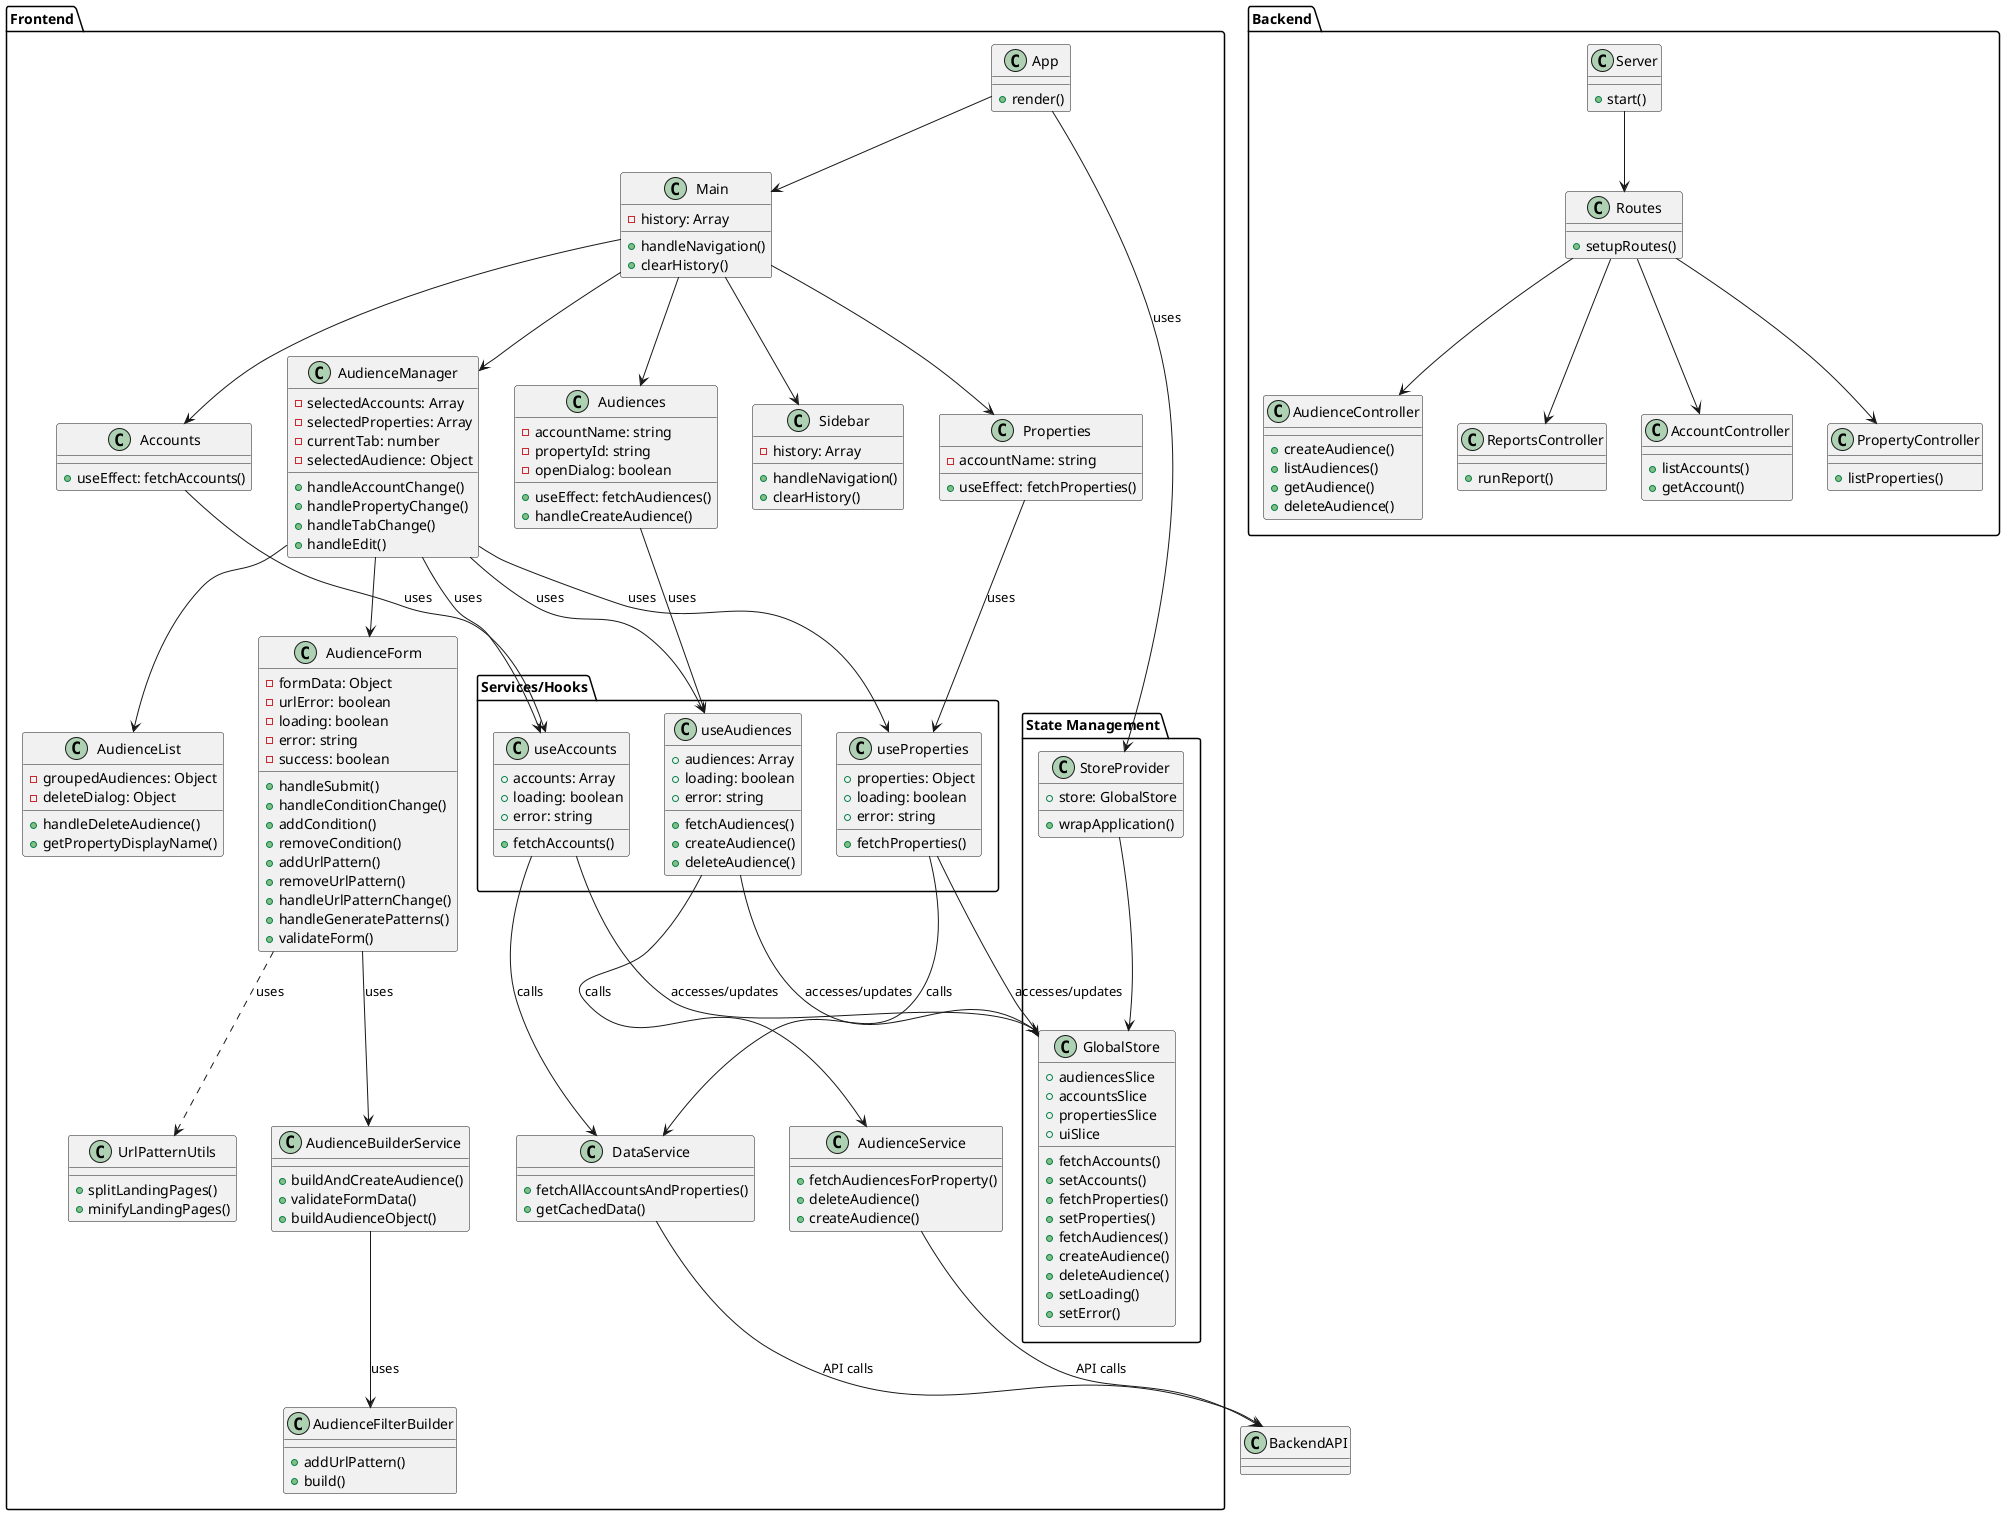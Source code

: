 @startuml "GA4 Audience Manager"

' Core packages
package "Frontend" {
  ' Global State Management
  package "State Management" {
    class GlobalStore {
      ' State slices
      +audiencesSlice
      +accountsSlice
      +propertiesSlice
      +uiSlice
      ' Actions
      +fetchAccounts()
      +setAccounts()
      +fetchProperties()
      +setProperties()
      +fetchAudiences()
      +createAudience()
      +deleteAudience()
      +setLoading()
      +setError()
    }

    class StoreProvider {
      +store: GlobalStore
      +wrapApplication()
    }
  }

  ' Main Application Structure
  class App {
    +render()
  }

  class Main {
    -history: Array
    +handleNavigation()
    +clearHistory()
  }

  ' Pages
  class AudienceManager {
    -selectedAccounts: Array
    -selectedProperties: Array
    -currentTab: number
    -selectedAudience: Object
    +handleAccountChange()
    +handlePropertyChange()
    +handleTabChange()
    +handleEdit()
  }

  class Accounts {
    +useEffect: fetchAccounts()
  }

  class Properties {
    -accountName: string
    +useEffect: fetchProperties()
  }

  class Audiences {
    -accountName: string
    -propertyId: string
    -openDialog: boolean
    +useEffect: fetchAudiences()
    +handleCreateAudience()
  }

  ' Components
  class AudienceForm {
    -formData: Object
    -urlError: boolean
    -loading: boolean
    -error: string
    -success: boolean
    +handleSubmit()
    +handleConditionChange()
    +addCondition()
    +removeCondition()
    +addUrlPattern()
    +removeUrlPattern()
    +handleUrlPatternChange()
    +handleGeneratePatterns()
    +validateForm()
  }

  class AudienceList {
    -groupedAudiences: Object
    -deleteDialog: Object
    +handleDeleteAudience()
    +getPropertyDisplayName()
  }

  class Sidebar {
    -history: Array
    +handleNavigation()
    +clearHistory()
  }

  ' Service Layer with Hooks
  package "Services/Hooks" {
    class useAudiences {
      +audiences: Array
      +loading: boolean
      +error: string
      +fetchAudiences()
      +createAudience()
      +deleteAudience()
    }

    class useAccounts {
      +accounts: Array
      +loading: boolean
      +error: string
      +fetchAccounts()
    }

    class useProperties {
      +properties: Object
      +loading: boolean
      +error: string
      +fetchProperties()
    }
  }

  ' API Services
  class AudienceService {
    +fetchAudiencesForProperty()
    +deleteAudience()
    +createAudience()
  }

  class AudienceBuilderService {
    +buildAndCreateAudience()
    +validateFormData()
    +buildAudienceObject()
  }

  class DataService {
    +fetchAllAccountsAndProperties()
    +getCachedData()
  }

  ' Utils
  class AudienceFilterBuilder {
    +addUrlPattern()
    +build()
  }

  class UrlPatternUtils {
    +splitLandingPages()
    +minifyLandingPages()
  }
}

package "Backend" {
  class Server {
    +start()
  }

  ' Controllers
  class AccountController {
    +listAccounts()
    +getAccount()
  }

  class PropertyController {
    +listProperties()
  }

  class AudienceController {
    +createAudience()
    +listAudiences()
    +getAudience()
    +deleteAudience()
  }

  class ReportsController {
    +runReport()
  }

  ' Routes
  class Routes {
    +setupRoutes()
  }
}

' Relationships

' Global state integration
StoreProvider --> GlobalStore
App --> StoreProvider : uses
useAudiences --> GlobalStore : accesses/updates
useAccounts --> GlobalStore : accesses/updates
useProperties --> GlobalStore : accesses/updates

' Component hierarchy
App --> Main
Main --> Sidebar
Main --> Accounts
Main --> Properties
Main --> Audiences
Main --> AudienceManager

AudienceManager --> AudienceForm
AudienceManager --> AudienceList

' Hooks usage
AudienceManager --> useAccounts : uses
AudienceManager --> useProperties : uses
AudienceManager --> useAudiences : uses

Accounts --> useAccounts : uses
Properties --> useProperties : uses
Audiences --> useAudiences : uses

' Service usage
useAudiences --> AudienceService : calls
useAccounts --> DataService : calls
useProperties --> DataService : calls

AudienceForm --> AudienceBuilderService : uses
AudienceForm ..> UrlPatternUtils : uses
AudienceBuilderService --> AudienceFilterBuilder : uses

' Backend connections
Server --> Routes
Routes --> AccountController
Routes --> PropertyController
Routes --> AudienceController
Routes --> ReportsController

AudienceService --> BackendAPI : API calls
DataService --> BackendAPI : API calls

@enduml
